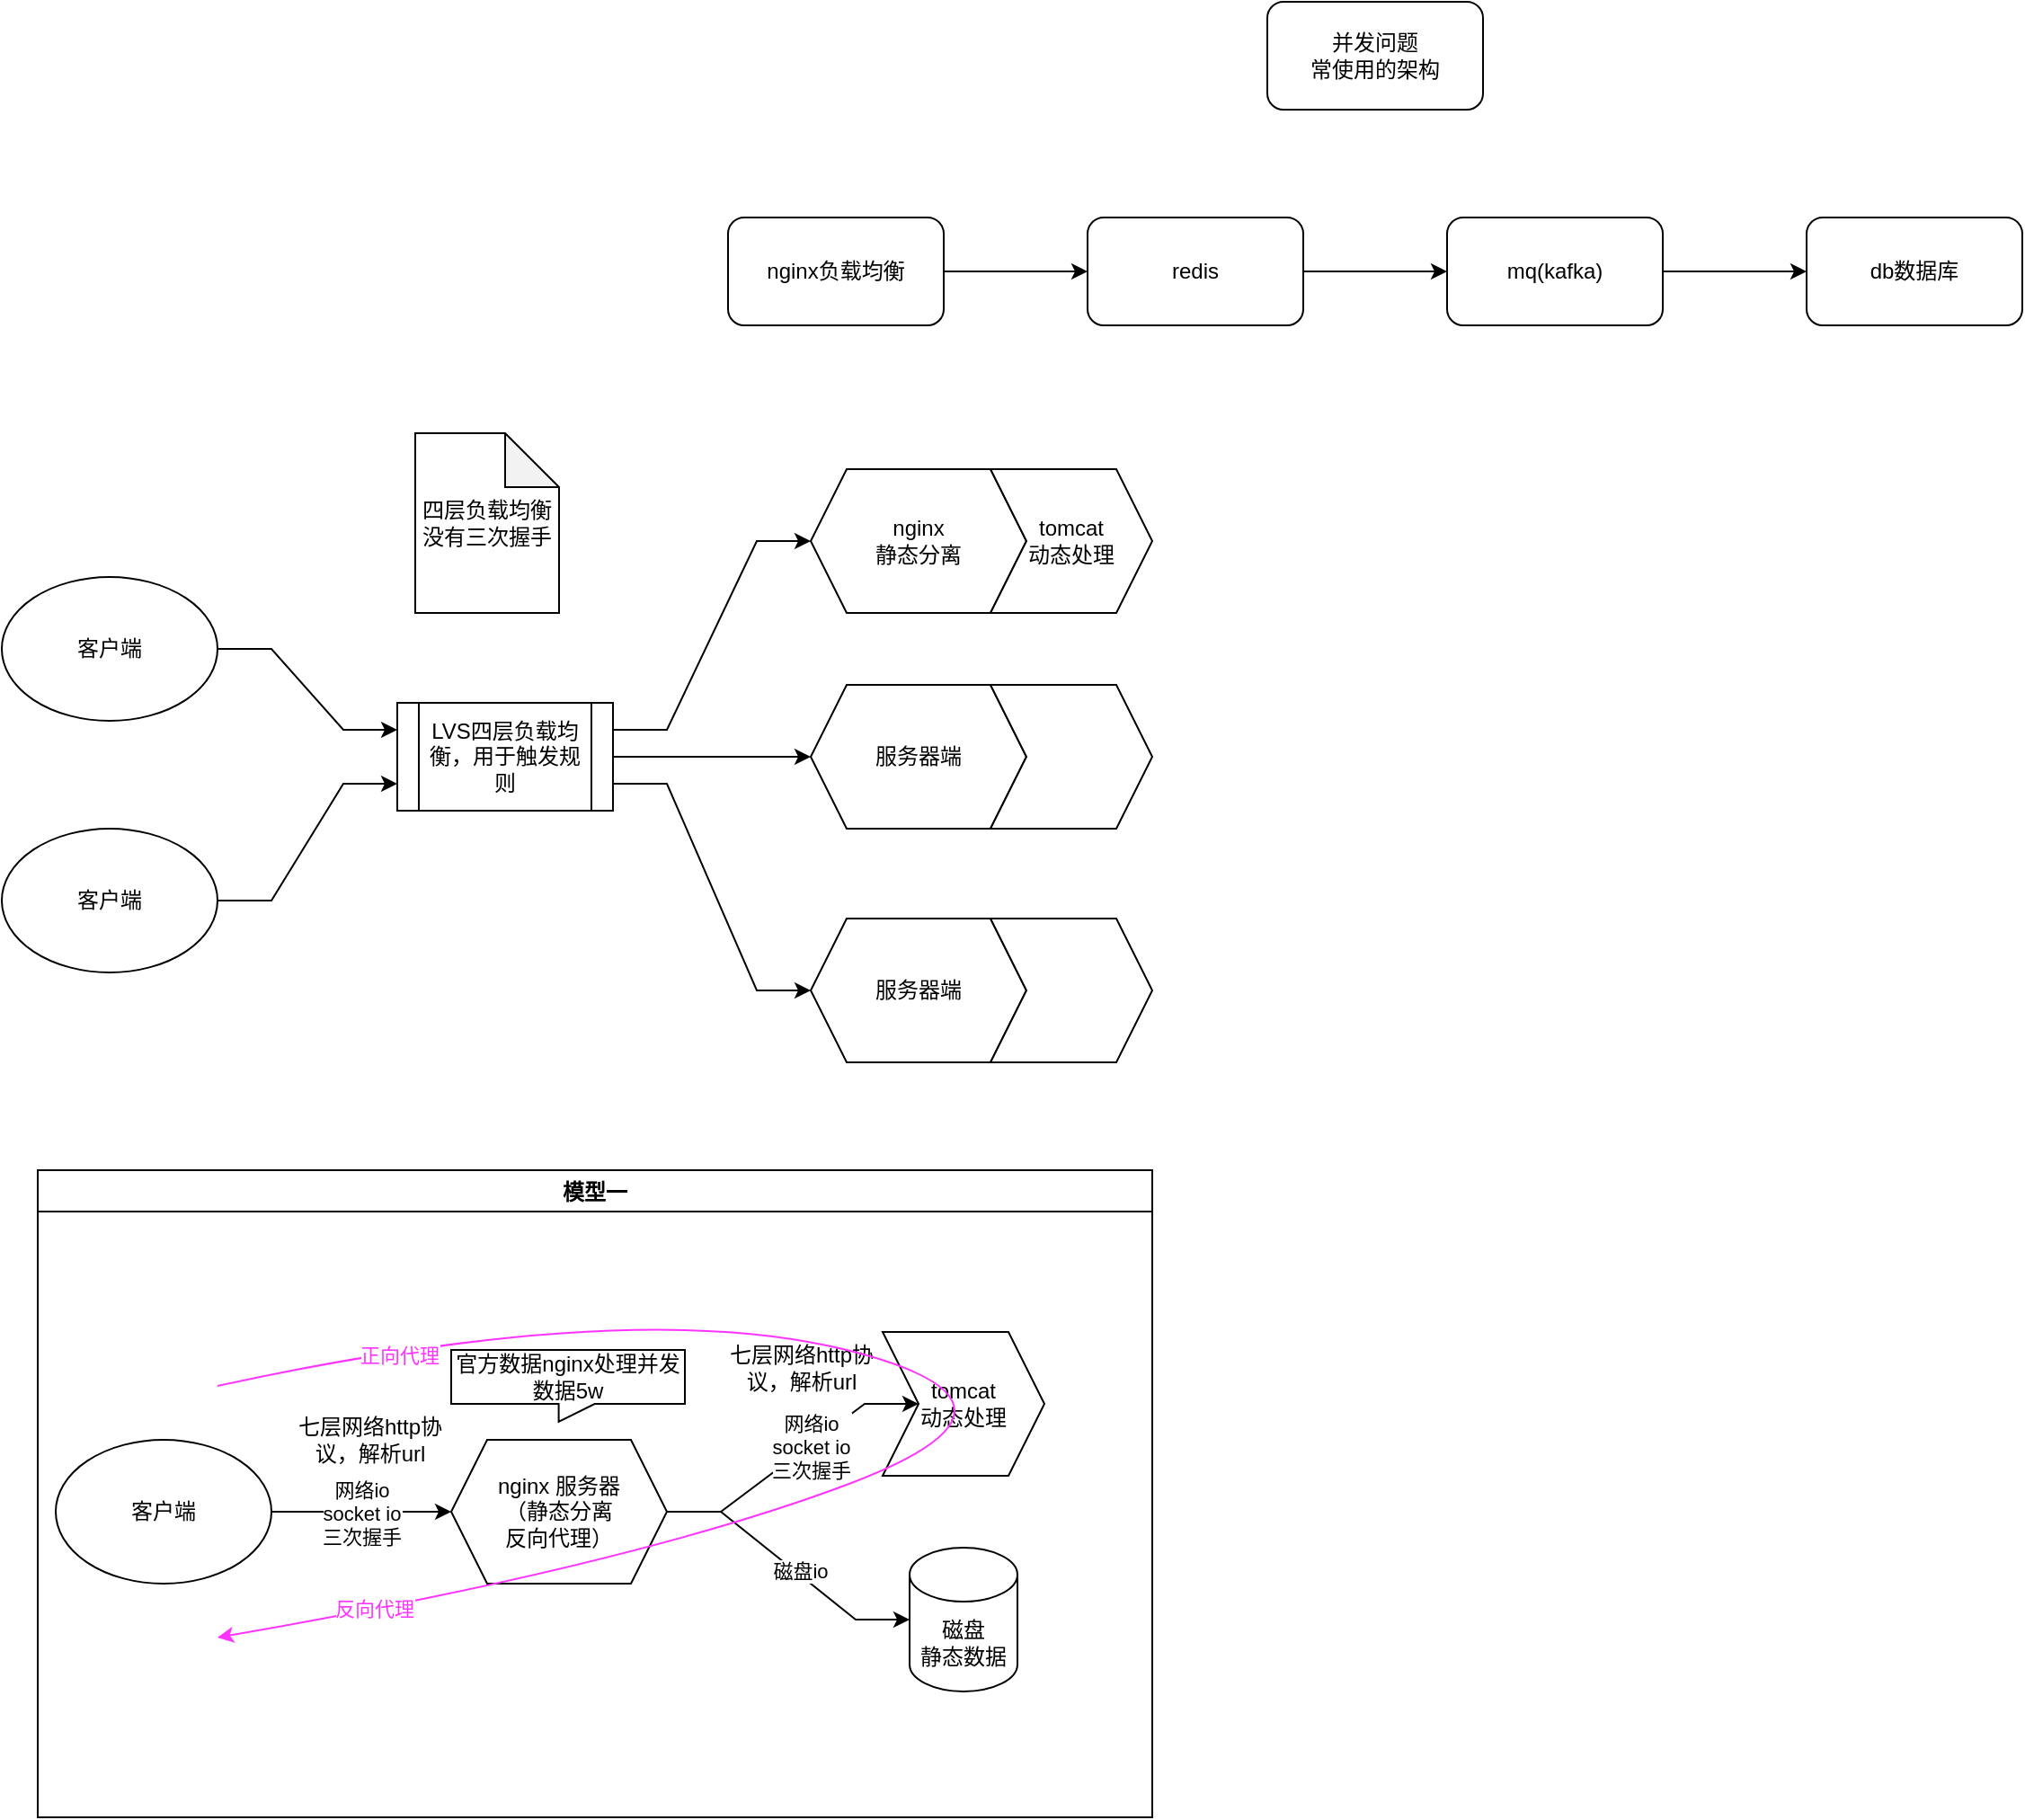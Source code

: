 <mxfile version="14.9.5" type="github">
  <diagram id="76rNVgISqCWRjO_PS396" name="第 1 页">
    <mxGraphModel dx="1224" dy="675" grid="1" gridSize="10" guides="1" tooltips="1" connect="1" arrows="1" fold="1" page="1" pageScale="1" pageWidth="827" pageHeight="1169" math="0" shadow="0">
      <root>
        <mxCell id="0" />
        <mxCell id="1" parent="0" />
        <mxCell id="X4f5I5SqVCt4vAeTWYcf-1" value="&lt;div&gt;并发问题&lt;/div&gt;&lt;div&gt;常使用的架构&lt;br&gt;&lt;/div&gt;" style="rounded=1;whiteSpace=wrap;html=1;" vertex="1" parent="1">
          <mxGeometry x="294" y="110" width="120" height="60" as="geometry" />
        </mxCell>
        <mxCell id="X4f5I5SqVCt4vAeTWYcf-4" value="" style="edgeStyle=orthogonalEdgeStyle;rounded=0;orthogonalLoop=1;jettySize=auto;html=1;" edge="1" parent="1" source="X4f5I5SqVCt4vAeTWYcf-2" target="X4f5I5SqVCt4vAeTWYcf-3">
          <mxGeometry relative="1" as="geometry" />
        </mxCell>
        <mxCell id="X4f5I5SqVCt4vAeTWYcf-2" value="nginx负载均衡" style="rounded=1;whiteSpace=wrap;html=1;" vertex="1" parent="1">
          <mxGeometry x="-6" y="230" width="120" height="60" as="geometry" />
        </mxCell>
        <mxCell id="X4f5I5SqVCt4vAeTWYcf-6" value="" style="edgeStyle=orthogonalEdgeStyle;rounded=0;orthogonalLoop=1;jettySize=auto;html=1;" edge="1" parent="1" source="X4f5I5SqVCt4vAeTWYcf-3" target="X4f5I5SqVCt4vAeTWYcf-5">
          <mxGeometry relative="1" as="geometry" />
        </mxCell>
        <mxCell id="X4f5I5SqVCt4vAeTWYcf-3" value="redis" style="rounded=1;whiteSpace=wrap;html=1;" vertex="1" parent="1">
          <mxGeometry x="194" y="230" width="120" height="60" as="geometry" />
        </mxCell>
        <mxCell id="X4f5I5SqVCt4vAeTWYcf-8" value="" style="edgeStyle=orthogonalEdgeStyle;rounded=0;orthogonalLoop=1;jettySize=auto;html=1;" edge="1" parent="1" source="X4f5I5SqVCt4vAeTWYcf-5" target="X4f5I5SqVCt4vAeTWYcf-7">
          <mxGeometry relative="1" as="geometry" />
        </mxCell>
        <mxCell id="X4f5I5SqVCt4vAeTWYcf-5" value="mq(kafka)" style="rounded=1;whiteSpace=wrap;html=1;" vertex="1" parent="1">
          <mxGeometry x="394" y="230" width="120" height="60" as="geometry" />
        </mxCell>
        <mxCell id="X4f5I5SqVCt4vAeTWYcf-7" value="db数据库" style="rounded=1;whiteSpace=wrap;html=1;" vertex="1" parent="1">
          <mxGeometry x="594" y="230" width="120" height="60" as="geometry" />
        </mxCell>
        <mxCell id="X4f5I5SqVCt4vAeTWYcf-18" style="edgeStyle=entityRelationEdgeStyle;rounded=0;orthogonalLoop=1;jettySize=auto;html=1;exitX=1;exitY=0.5;exitDx=0;exitDy=0;entryX=0;entryY=0.25;entryDx=0;entryDy=0;" edge="1" parent="1" source="X4f5I5SqVCt4vAeTWYcf-9" target="X4f5I5SqVCt4vAeTWYcf-13">
          <mxGeometry relative="1" as="geometry" />
        </mxCell>
        <mxCell id="X4f5I5SqVCt4vAeTWYcf-9" value="&lt;div&gt;客户端&lt;/div&gt;" style="ellipse;whiteSpace=wrap;html=1;" vertex="1" parent="1">
          <mxGeometry x="-410" y="430" width="120" height="80" as="geometry" />
        </mxCell>
        <mxCell id="X4f5I5SqVCt4vAeTWYcf-11" value="&lt;div&gt;nginx&lt;/div&gt;&lt;div&gt;静态分离&lt;br&gt;&lt;/div&gt;" style="shape=hexagon;perimeter=hexagonPerimeter2;whiteSpace=wrap;html=1;fixedSize=1;" vertex="1" parent="1">
          <mxGeometry x="40" y="370" width="120" height="80" as="geometry" />
        </mxCell>
        <mxCell id="X4f5I5SqVCt4vAeTWYcf-20" style="edgeStyle=entityRelationEdgeStyle;rounded=0;orthogonalLoop=1;jettySize=auto;html=1;exitX=1;exitY=0.25;exitDx=0;exitDy=0;entryX=0;entryY=0.5;entryDx=0;entryDy=0;" edge="1" parent="1" source="X4f5I5SqVCt4vAeTWYcf-13" target="X4f5I5SqVCt4vAeTWYcf-11">
          <mxGeometry relative="1" as="geometry" />
        </mxCell>
        <mxCell id="X4f5I5SqVCt4vAeTWYcf-21" style="edgeStyle=entityRelationEdgeStyle;rounded=0;orthogonalLoop=1;jettySize=auto;html=1;exitX=1;exitY=0.5;exitDx=0;exitDy=0;entryX=0;entryY=0.5;entryDx=0;entryDy=0;" edge="1" parent="1" source="X4f5I5SqVCt4vAeTWYcf-13" target="X4f5I5SqVCt4vAeTWYcf-14">
          <mxGeometry relative="1" as="geometry" />
        </mxCell>
        <mxCell id="X4f5I5SqVCt4vAeTWYcf-22" style="edgeStyle=entityRelationEdgeStyle;rounded=0;orthogonalLoop=1;jettySize=auto;html=1;exitX=1;exitY=0.75;exitDx=0;exitDy=0;entryX=0;entryY=0.5;entryDx=0;entryDy=0;" edge="1" parent="1" source="X4f5I5SqVCt4vAeTWYcf-13" target="X4f5I5SqVCt4vAeTWYcf-15">
          <mxGeometry relative="1" as="geometry" />
        </mxCell>
        <mxCell id="X4f5I5SqVCt4vAeTWYcf-13" value="LVS四层负载均衡，用于触发规则" style="shape=process;whiteSpace=wrap;html=1;backgroundOutline=1;" vertex="1" parent="1">
          <mxGeometry x="-190" y="500" width="120" height="60" as="geometry" />
        </mxCell>
        <mxCell id="X4f5I5SqVCt4vAeTWYcf-14" value="服务器端" style="shape=hexagon;perimeter=hexagonPerimeter2;whiteSpace=wrap;html=1;fixedSize=1;" vertex="1" parent="1">
          <mxGeometry x="40" y="490" width="120" height="80" as="geometry" />
        </mxCell>
        <mxCell id="X4f5I5SqVCt4vAeTWYcf-15" value="服务器端" style="shape=hexagon;perimeter=hexagonPerimeter2;whiteSpace=wrap;html=1;fixedSize=1;" vertex="1" parent="1">
          <mxGeometry x="40" y="620" width="120" height="80" as="geometry" />
        </mxCell>
        <mxCell id="X4f5I5SqVCt4vAeTWYcf-19" style="edgeStyle=entityRelationEdgeStyle;rounded=0;orthogonalLoop=1;jettySize=auto;html=1;exitX=1;exitY=0.5;exitDx=0;exitDy=0;entryX=0;entryY=0.75;entryDx=0;entryDy=0;" edge="1" parent="1" source="X4f5I5SqVCt4vAeTWYcf-16" target="X4f5I5SqVCt4vAeTWYcf-13">
          <mxGeometry relative="1" as="geometry" />
        </mxCell>
        <mxCell id="X4f5I5SqVCt4vAeTWYcf-16" value="&lt;div&gt;客户端&lt;/div&gt;" style="ellipse;whiteSpace=wrap;html=1;" vertex="1" parent="1">
          <mxGeometry x="-410" y="570" width="120" height="80" as="geometry" />
        </mxCell>
        <mxCell id="X4f5I5SqVCt4vAeTWYcf-23" value="四层负载均衡没有三次握手" style="shape=note;whiteSpace=wrap;html=1;backgroundOutline=1;darkOpacity=0.05;" vertex="1" parent="1">
          <mxGeometry x="-180" y="350" width="80" height="100" as="geometry" />
        </mxCell>
        <mxCell id="X4f5I5SqVCt4vAeTWYcf-24" value="&lt;div&gt;tomcat&lt;/div&gt;&lt;div&gt;动态处理&lt;/div&gt;" style="shape=step;perimeter=stepPerimeter;whiteSpace=wrap;html=1;fixedSize=1;" vertex="1" parent="1">
          <mxGeometry x="140" y="370" width="90" height="80" as="geometry" />
        </mxCell>
        <mxCell id="X4f5I5SqVCt4vAeTWYcf-25" value="" style="shape=step;perimeter=stepPerimeter;whiteSpace=wrap;html=1;fixedSize=1;" vertex="1" parent="1">
          <mxGeometry x="140" y="490" width="90" height="80" as="geometry" />
        </mxCell>
        <mxCell id="X4f5I5SqVCt4vAeTWYcf-26" value="" style="shape=step;perimeter=stepPerimeter;whiteSpace=wrap;html=1;fixedSize=1;" vertex="1" parent="1">
          <mxGeometry x="140" y="620" width="90" height="80" as="geometry" />
        </mxCell>
        <mxCell id="X4f5I5SqVCt4vAeTWYcf-28" value="模型一" style="swimlane;" vertex="1" parent="1">
          <mxGeometry x="-390" y="760" width="620" height="360" as="geometry">
            <mxRectangle x="-330" y="730" width="70" height="23" as="alternateBounds" />
          </mxGeometry>
        </mxCell>
        <mxCell id="X4f5I5SqVCt4vAeTWYcf-36" style="edgeStyle=entityRelationEdgeStyle;rounded=0;orthogonalLoop=1;jettySize=auto;html=1;exitX=1;exitY=0.5;exitDx=0;exitDy=0;entryX=0;entryY=0.5;entryDx=0;entryDy=0;" edge="1" parent="X4f5I5SqVCt4vAeTWYcf-28" source="X4f5I5SqVCt4vAeTWYcf-33" target="X4f5I5SqVCt4vAeTWYcf-34">
          <mxGeometry relative="1" as="geometry" />
        </mxCell>
        <mxCell id="X4f5I5SqVCt4vAeTWYcf-43" value="&lt;div&gt;网络io&lt;/div&gt;&lt;div&gt;socket io&lt;/div&gt;&lt;div&gt;三次握手&lt;/div&gt;" style="edgeLabel;html=1;align=center;verticalAlign=middle;resizable=0;points=[];" vertex="1" connectable="0" parent="X4f5I5SqVCt4vAeTWYcf-36">
          <mxGeometry x="-0.013" y="-1" relative="1" as="geometry">
            <mxPoint as="offset" />
          </mxGeometry>
        </mxCell>
        <mxCell id="X4f5I5SqVCt4vAeTWYcf-33" value="&lt;div&gt;客户端&lt;/div&gt;" style="ellipse;whiteSpace=wrap;html=1;" vertex="1" parent="X4f5I5SqVCt4vAeTWYcf-28">
          <mxGeometry x="10" y="150" width="120" height="80" as="geometry" />
        </mxCell>
        <mxCell id="X4f5I5SqVCt4vAeTWYcf-37" style="edgeStyle=entityRelationEdgeStyle;rounded=0;orthogonalLoop=1;jettySize=auto;html=1;exitX=1;exitY=0.5;exitDx=0;exitDy=0;entryX=0;entryY=0.5;entryDx=0;entryDy=0;" edge="1" parent="X4f5I5SqVCt4vAeTWYcf-28" source="X4f5I5SqVCt4vAeTWYcf-34" target="X4f5I5SqVCt4vAeTWYcf-35">
          <mxGeometry relative="1" as="geometry" />
        </mxCell>
        <mxCell id="X4f5I5SqVCt4vAeTWYcf-42" value="&lt;div&gt;网络io&lt;/div&gt;&lt;div&gt;&lt;div&gt;socket io&lt;/div&gt;&lt;div&gt;三次握手&lt;/div&gt;&lt;/div&gt;" style="edgeLabel;html=1;align=center;verticalAlign=middle;resizable=0;points=[];" vertex="1" connectable="0" parent="X4f5I5SqVCt4vAeTWYcf-37">
          <mxGeometry x="0.129" relative="1" as="geometry">
            <mxPoint x="1" as="offset" />
          </mxGeometry>
        </mxCell>
        <mxCell id="X4f5I5SqVCt4vAeTWYcf-34" value="&lt;div&gt;nginx 服务器&lt;br&gt;&lt;/div&gt;&lt;div&gt;（静态分离&lt;/div&gt;&lt;div&gt;反向代理）&lt;br&gt;&lt;/div&gt;" style="shape=hexagon;perimeter=hexagonPerimeter2;whiteSpace=wrap;html=1;fixedSize=1;" vertex="1" parent="X4f5I5SqVCt4vAeTWYcf-28">
          <mxGeometry x="230" y="150" width="120" height="80" as="geometry" />
        </mxCell>
        <mxCell id="X4f5I5SqVCt4vAeTWYcf-35" value="&lt;div&gt;tomcat&lt;/div&gt;&lt;div&gt;动态处理&lt;/div&gt;" style="shape=step;perimeter=stepPerimeter;whiteSpace=wrap;html=1;fixedSize=1;" vertex="1" parent="X4f5I5SqVCt4vAeTWYcf-28">
          <mxGeometry x="470" y="90" width="90" height="80" as="geometry" />
        </mxCell>
        <mxCell id="X4f5I5SqVCt4vAeTWYcf-38" value="&lt;div&gt;磁盘&lt;/div&gt;静态数据" style="shape=cylinder3;whiteSpace=wrap;html=1;boundedLbl=1;backgroundOutline=1;size=15;" vertex="1" parent="X4f5I5SqVCt4vAeTWYcf-28">
          <mxGeometry x="485" y="210" width="60" height="80" as="geometry" />
        </mxCell>
        <mxCell id="X4f5I5SqVCt4vAeTWYcf-39" style="edgeStyle=entityRelationEdgeStyle;rounded=0;orthogonalLoop=1;jettySize=auto;html=1;exitX=1;exitY=0.5;exitDx=0;exitDy=0;entryX=0;entryY=0.5;entryDx=0;entryDy=0;entryPerimeter=0;" edge="1" parent="X4f5I5SqVCt4vAeTWYcf-28" source="X4f5I5SqVCt4vAeTWYcf-34" target="X4f5I5SqVCt4vAeTWYcf-38">
          <mxGeometry relative="1" as="geometry" />
        </mxCell>
        <mxCell id="X4f5I5SqVCt4vAeTWYcf-40" value="磁盘io" style="edgeLabel;html=1;align=center;verticalAlign=middle;resizable=0;points=[];" vertex="1" connectable="0" parent="X4f5I5SqVCt4vAeTWYcf-39">
          <mxGeometry x="0.088" y="2" relative="1" as="geometry">
            <mxPoint as="offset" />
          </mxGeometry>
        </mxCell>
        <mxCell id="X4f5I5SqVCt4vAeTWYcf-44" value="七层网络http协议，解析url" style="text;html=1;strokeColor=none;fillColor=none;align=center;verticalAlign=middle;whiteSpace=wrap;rounded=0;" vertex="1" parent="X4f5I5SqVCt4vAeTWYcf-28">
          <mxGeometry x="140" y="140" width="90" height="20" as="geometry" />
        </mxCell>
        <mxCell id="X4f5I5SqVCt4vAeTWYcf-46" value="官方数据nginx处理并发数据5w" style="shape=callout;whiteSpace=wrap;html=1;perimeter=calloutPerimeter;position2=0.46;size=10;position=0.46;" vertex="1" parent="X4f5I5SqVCt4vAeTWYcf-28">
          <mxGeometry x="230" y="100" width="130" height="40" as="geometry" />
        </mxCell>
        <mxCell id="X4f5I5SqVCt4vAeTWYcf-48" value="七层网络http协议，解析url" style="text;html=1;strokeColor=none;fillColor=none;align=center;verticalAlign=middle;whiteSpace=wrap;rounded=0;" vertex="1" parent="X4f5I5SqVCt4vAeTWYcf-28">
          <mxGeometry x="380" y="100" width="90" height="20" as="geometry" />
        </mxCell>
        <mxCell id="X4f5I5SqVCt4vAeTWYcf-49" value="" style="curved=1;endArrow=classic;html=1;strokeColor=#FF33FF;" edge="1" parent="1">
          <mxGeometry width="50" height="50" relative="1" as="geometry">
            <mxPoint x="-290" y="880" as="sourcePoint" />
            <mxPoint x="-290" y="1020" as="targetPoint" />
            <Array as="points">
              <mxPoint x="-60" y="830" />
              <mxPoint x="180" y="890" />
              <mxPoint x="-60" y="980" />
            </Array>
          </mxGeometry>
        </mxCell>
        <mxCell id="X4f5I5SqVCt4vAeTWYcf-51" value="正向代理" style="edgeLabel;html=1;align=center;verticalAlign=middle;resizable=0;points=[];fontColor=#FF33FF;" vertex="1" connectable="0" parent="X4f5I5SqVCt4vAeTWYcf-49">
          <mxGeometry x="-0.79" y="-5" relative="1" as="geometry">
            <mxPoint as="offset" />
          </mxGeometry>
        </mxCell>
        <mxCell id="X4f5I5SqVCt4vAeTWYcf-52" value="反向代理" style="edgeLabel;html=1;align=center;verticalAlign=middle;resizable=0;points=[];fontColor=#FF33FF;" vertex="1" connectable="0" parent="X4f5I5SqVCt4vAeTWYcf-49">
          <mxGeometry x="0.819" y="-1" relative="1" as="geometry">
            <mxPoint as="offset" />
          </mxGeometry>
        </mxCell>
      </root>
    </mxGraphModel>
  </diagram>
</mxfile>
